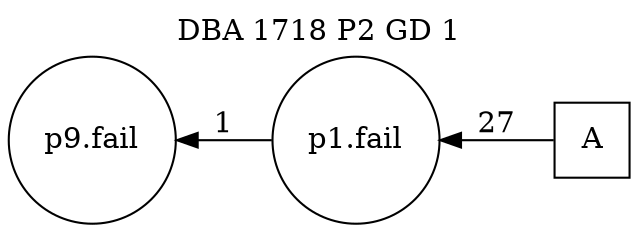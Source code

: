 digraph DBA_1718_P2_GD_1 {
labelloc="tl"
label= " DBA 1718 P2 GD 1 "
rankdir="RL";
graph [ size=" 10 , 10 !"]

"A" [shape="square" label="A"]
"p1.fail" [shape="circle" label="p1.fail"]
"p9.fail" [shape="circle" label="p9.fail"]
"A" -> "p1.fail" [ label=27]
"p1.fail" -> "p9.fail" [ label=1]
}
